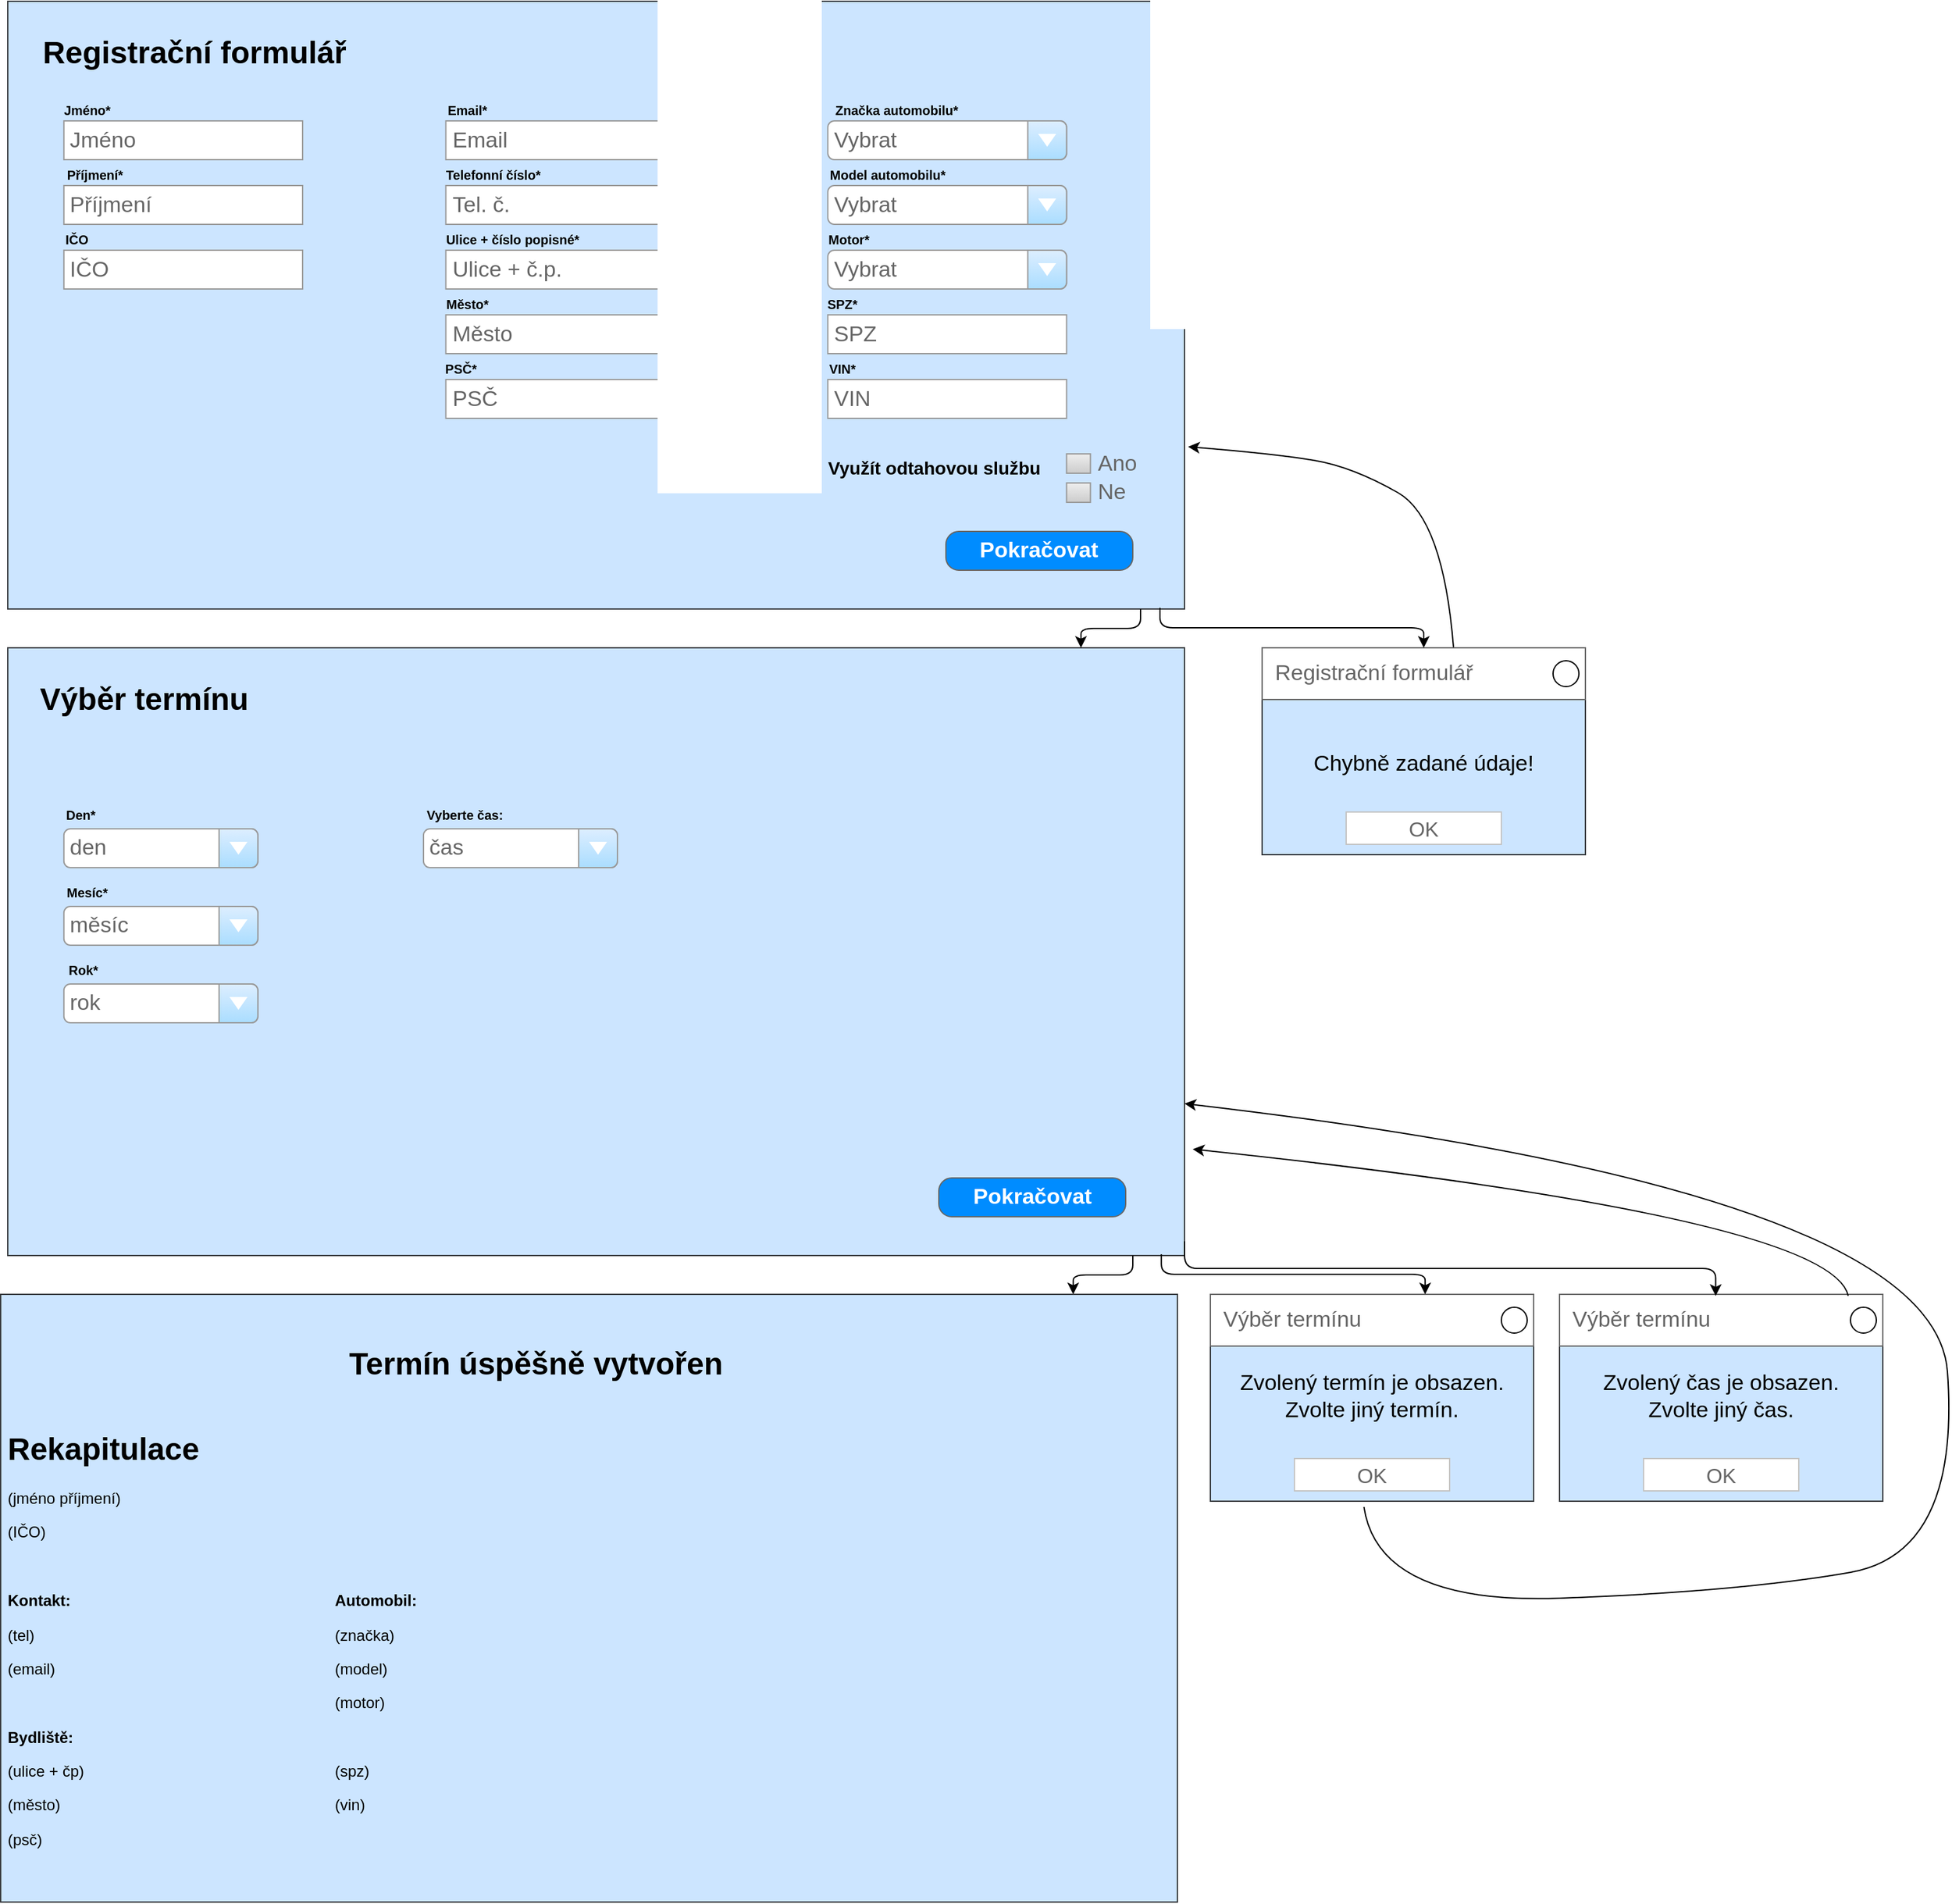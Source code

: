 <mxfile version="14.3.2" type="google"><diagram name="Page-1" id="f1b7ffb7-ca1e-a977-7cf5-a751b3c06c05"><mxGraphModel dx="1994" dy="1096" grid="1" gridSize="10" guides="1" tooltips="1" connect="1" arrows="1" fold="1" page="1" pageScale="1" pageWidth="826" pageHeight="1169" background="#ffffff" math="0" shadow="0"><root><mxCell id="0"/><mxCell id="1" parent="0"/><mxCell id="jVSOgmwILqjxl3LJgxCB-1" value="" style="rounded=0;whiteSpace=wrap;html=1;fillColor=#cce5ff;strokeColor=#36393d;" parent="1" vertex="1"><mxGeometry x="120" y="210" width="910" height="470" as="geometry"/></mxCell><mxCell id="cc8e-CcZLQFciwauHxZn-80" value="Jméno" style="strokeWidth=1;shadow=0;dashed=0;align=center;html=1;shape=mxgraph.mockup.forms.pwField;strokeColor=#999999;mainText=;align=left;fontColor=#666666;fontSize=17;spacingLeft=3;" parent="1" vertex="1"><mxGeometry x="163.399" y="302.5" width="184.615" height="30" as="geometry"/></mxCell><mxCell id="cc8e-CcZLQFciwauHxZn-83" value="Příjmení" style="strokeWidth=1;shadow=0;dashed=0;align=center;html=1;shape=mxgraph.mockup.forms.pwField;strokeColor=#999999;mainText=;align=left;fontColor=#666666;fontSize=17;spacingLeft=3;" parent="1" vertex="1"><mxGeometry x="163.399" y="352.5" width="184.615" height="30" as="geometry"/></mxCell><mxCell id="cc8e-CcZLQFciwauHxZn-84" value="IČO" style="strokeWidth=1;shadow=0;dashed=0;align=center;html=1;shape=mxgraph.mockup.forms.pwField;strokeColor=#999999;mainText=;align=left;fontColor=#666666;fontSize=17;spacingLeft=3;" parent="1" vertex="1"><mxGeometry x="163.399" y="402.5" width="184.615" height="30" as="geometry"/></mxCell><mxCell id="cc8e-CcZLQFciwauHxZn-86" value="Vybrat" style="strokeWidth=1;shadow=0;dashed=0;align=center;html=1;shape=mxgraph.mockup.forms.comboBox;strokeColor=#999999;fillColor=#ddeeff;align=left;fillColor2=#aaddff;mainText=;fontColor=#666666;fontSize=17;spacingLeft=3;" parent="1" vertex="1"><mxGeometry x="754.166" y="302.5" width="184.615" height="30" as="geometry"/></mxCell><mxCell id="cc8e-CcZLQFciwauHxZn-88" value="Vybrat" style="strokeWidth=1;shadow=0;dashed=0;align=center;html=1;shape=mxgraph.mockup.forms.comboBox;strokeColor=#999999;fillColor=#ddeeff;align=left;fillColor2=#aaddff;mainText=;fontColor=#666666;fontSize=17;spacingLeft=3;" parent="1" vertex="1"><mxGeometry x="754.166" y="352.5" width="184.615" height="30" as="geometry"/></mxCell><mxCell id="cc8e-CcZLQFciwauHxZn-89" value="Vybrat" style="strokeWidth=1;shadow=0;dashed=0;align=center;html=1;shape=mxgraph.mockup.forms.comboBox;strokeColor=#999999;fillColor=#ddeeff;align=left;fillColor2=#aaddff;mainText=;fontColor=#666666;fontSize=17;spacingLeft=3;" parent="1" vertex="1"><mxGeometry x="754.166" y="402.5" width="184.615" height="30" as="geometry"/></mxCell><mxCell id="cc8e-CcZLQFciwauHxZn-90" value="SPZ" style="strokeWidth=1;shadow=0;dashed=0;align=center;html=1;shape=mxgraph.mockup.forms.pwField;strokeColor=#999999;mainText=;align=left;fontColor=#666666;fontSize=17;spacingLeft=3;" parent="1" vertex="1"><mxGeometry x="754.166" y="452.5" width="184.615" height="30" as="geometry"/></mxCell><mxCell id="cc8e-CcZLQFciwauHxZn-91" value="VIN" style="strokeWidth=1;shadow=0;dashed=0;align=center;html=1;shape=mxgraph.mockup.forms.pwField;strokeColor=#999999;mainText=;align=left;fontColor=#666666;fontSize=17;spacingLeft=3;" parent="1" vertex="1"><mxGeometry x="754.166" y="502.5" width="184.615" height="30" as="geometry"/></mxCell><mxCell id="cc8e-CcZLQFciwauHxZn-92" value="Email" style="strokeWidth=1;shadow=0;dashed=0;align=center;html=1;shape=mxgraph.mockup.forms.pwField;strokeColor=#999999;mainText=;align=left;fontColor=#666666;fontSize=17;spacingLeft=3;" parent="1" vertex="1"><mxGeometry x="458.782" y="302.5" width="184.615" height="30" as="geometry"/></mxCell><mxCell id="cc8e-CcZLQFciwauHxZn-93" value="Tel. č." style="strokeWidth=1;shadow=0;dashed=0;align=center;html=1;shape=mxgraph.mockup.forms.pwField;strokeColor=#999999;mainText=;align=left;fontColor=#666666;fontSize=17;spacingLeft=3;" parent="1" vertex="1"><mxGeometry x="458.782" y="352.5" width="184.615" height="30" as="geometry"/></mxCell><mxCell id="cc8e-CcZLQFciwauHxZn-94" value="Ulice + č.p." style="strokeWidth=1;shadow=0;dashed=0;align=center;html=1;shape=mxgraph.mockup.forms.pwField;strokeColor=#999999;mainText=;align=left;fontColor=#666666;fontSize=17;spacingLeft=3;" parent="1" vertex="1"><mxGeometry x="458.782" y="402.5" width="184.615" height="30" as="geometry"/></mxCell><mxCell id="cc8e-CcZLQFciwauHxZn-95" value="Město" style="strokeWidth=1;shadow=0;dashed=0;align=center;html=1;shape=mxgraph.mockup.forms.pwField;strokeColor=#999999;mainText=;align=left;fontColor=#666666;fontSize=17;spacingLeft=3;" parent="1" vertex="1"><mxGeometry x="458.782" y="452.5" width="184.615" height="30" as="geometry"/></mxCell><mxCell id="cc8e-CcZLQFciwauHxZn-96" value="PSČ" style="strokeWidth=1;shadow=0;dashed=0;align=center;html=1;shape=mxgraph.mockup.forms.pwField;strokeColor=#999999;mainText=;align=left;fontColor=#666666;fontSize=17;spacingLeft=3;" parent="1" vertex="1"><mxGeometry x="458.782" y="502.5" width="184.615" height="30" as="geometry"/></mxCell><mxCell id="cc8e-CcZLQFciwauHxZn-107" value="Ano" style="strokeWidth=1;shadow=0;dashed=0;align=center;html=1;shape=mxgraph.mockup.forms.rrect;rSize=0;fillColor=#eeeeee;strokeColor=#999999;gradientColor=#cccccc;align=left;spacingLeft=4;fontSize=17;fontColor=#666666;labelPosition=right;" parent="1" vertex="1"><mxGeometry x="938.778" y="560" width="18.462" height="15" as="geometry"/></mxCell><mxCell id="cc8e-CcZLQFciwauHxZn-108" value="Ne" style="strokeWidth=1;shadow=0;dashed=0;align=center;html=1;shape=mxgraph.mockup.forms.rrect;rSize=0;fillColor=#eeeeee;strokeColor=#999999;gradientColor=#cccccc;align=left;spacingLeft=4;fontSize=17;fontColor=#666666;labelPosition=right;" parent="1" vertex="1"><mxGeometry x="938.778" y="582.5" width="18.462" height="15" as="geometry"/></mxCell><mxCell id="cc8e-CcZLQFciwauHxZn-134" value="Pokračovat" style="strokeWidth=1;shadow=0;dashed=0;align=center;html=1;shape=mxgraph.mockup.buttons.button;strokeColor=#666666;fontColor=#ffffff;mainText=;buttonStyle=round;fontSize=17;fontStyle=1;fillColor=#008cff;whiteSpace=wrap;" parent="1" vertex="1"><mxGeometry x="845.481" y="620" width="144.516" height="30" as="geometry"/></mxCell><mxCell id="cc8e-CcZLQFciwauHxZn-135" value="&lt;font style=&quot;font-size: 10px&quot;&gt;Jméno*&lt;/font&gt;" style="text;strokeColor=none;fillColor=none;html=1;fontSize=24;fontStyle=1;verticalAlign=middle;align=center;" parent="1" vertex="1"><mxGeometry x="151.09" y="280" width="60" height="20" as="geometry"/></mxCell><mxCell id="cc8e-CcZLQFciwauHxZn-136" value="&lt;font style=&quot;font-size: 10px&quot;&gt;Příjmení*&lt;/font&gt;" style="text;strokeColor=none;fillColor=none;html=1;fontSize=24;fontStyle=1;verticalAlign=middle;align=center;" parent="1" vertex="1"><mxGeometry x="151.09" y="330" width="71.54" height="20" as="geometry"/></mxCell><mxCell id="cc8e-CcZLQFciwauHxZn-137" value="&lt;font style=&quot;font-size: 10px&quot;&gt;IČO&lt;/font&gt;" style="text;strokeColor=none;fillColor=none;html=1;fontSize=24;fontStyle=1;verticalAlign=middle;align=center;" parent="1" vertex="1"><mxGeometry x="152.63" y="380" width="40" height="20" as="geometry"/></mxCell><mxCell id="cc8e-CcZLQFciwauHxZn-138" value="&lt;font style=&quot;font-size: 10px&quot;&gt;Email*&lt;/font&gt;" style="text;strokeColor=none;fillColor=none;html=1;fontSize=24;fontStyle=1;verticalAlign=middle;align=center;" parent="1" vertex="1"><mxGeometry x="450.32" y="280" width="50" height="20" as="geometry"/></mxCell><mxCell id="cc8e-CcZLQFciwauHxZn-139" value="&lt;font style=&quot;font-size: 10px&quot;&gt;Telefonní číslo*&lt;/font&gt;" style="text;strokeColor=none;fillColor=none;html=1;fontSize=24;fontStyle=1;verticalAlign=middle;align=center;" parent="1" vertex="1"><mxGeometry x="450.32" y="330" width="90" height="20" as="geometry"/></mxCell><mxCell id="cc8e-CcZLQFciwauHxZn-140" value="&lt;font style=&quot;font-size: 10px&quot;&gt;Ulice + číslo popisné*&lt;/font&gt;" style="text;strokeColor=none;fillColor=none;html=1;fontSize=24;fontStyle=1;verticalAlign=middle;align=center;" parent="1" vertex="1"><mxGeometry x="450.32" y="380" width="120" height="20" as="geometry"/></mxCell><mxCell id="cc8e-CcZLQFciwauHxZn-141" value="&lt;font style=&quot;font-size: 10px&quot;&gt;Město*&lt;/font&gt;" style="text;strokeColor=none;fillColor=none;html=1;fontSize=24;fontStyle=1;verticalAlign=middle;align=center;" parent="1" vertex="1"><mxGeometry x="450.32" y="430" width="50" height="20" as="geometry"/></mxCell><mxCell id="cc8e-CcZLQFciwauHxZn-142" value="&lt;font style=&quot;font-size: 10px&quot;&gt;PSČ*&lt;/font&gt;" style="text;strokeColor=none;fillColor=none;html=1;fontSize=24;fontStyle=1;verticalAlign=middle;align=center;" parent="1" vertex="1"><mxGeometry x="450.32" y="480" width="40" height="20" as="geometry"/></mxCell><mxCell id="cc8e-CcZLQFciwauHxZn-143" value="&lt;font style=&quot;font-size: 10px&quot;&gt;Značka automobilu*&lt;/font&gt;" style="text;strokeColor=none;fillColor=none;html=1;fontSize=24;fontStyle=1;verticalAlign=middle;align=center;" parent="1" vertex="1"><mxGeometry x="754.17" y="280" width="106.15" height="20" as="geometry"/></mxCell><mxCell id="cc8e-CcZLQFciwauHxZn-145" value="&lt;font style=&quot;font-size: 10px&quot;&gt;Model automobilu*&lt;/font&gt;" style="text;strokeColor=none;fillColor=none;html=1;fontSize=24;fontStyle=1;verticalAlign=middle;align=center;" parent="1" vertex="1"><mxGeometry x="740.32" y="330" width="120" height="20" as="geometry"/></mxCell><mxCell id="cc8e-CcZLQFciwauHxZn-146" value="&lt;font style=&quot;font-size: 10px&quot;&gt;Motor*&lt;/font&gt;" style="text;strokeColor=none;fillColor=none;html=1;fontSize=24;fontStyle=1;verticalAlign=middle;align=center;" parent="1" vertex="1"><mxGeometry x="740.32" y="380" width="60" height="20" as="geometry"/></mxCell><mxCell id="cc8e-CcZLQFciwauHxZn-181" value="&lt;font style=&quot;font-size: 10px&quot;&gt;SPZ*&lt;/font&gt;" style="text;strokeColor=none;fillColor=none;html=1;fontSize=24;fontStyle=1;verticalAlign=middle;align=center;" parent="1" vertex="1"><mxGeometry x="740.32" y="430" width="50" height="20" as="geometry"/></mxCell><mxCell id="cc8e-CcZLQFciwauHxZn-217" value="&lt;font style=&quot;font-size: 10px&quot;&gt;VIN*&lt;/font&gt;" style="text;strokeColor=none;fillColor=none;html=1;fontSize=24;fontStyle=1;verticalAlign=middle;align=center;" parent="1" vertex="1"><mxGeometry x="740.32" y="480" width="50" height="20" as="geometry"/></mxCell><mxCell id="cc8e-CcZLQFciwauHxZn-253" value="&lt;font style=&quot;font-size: 14px&quot;&gt;Využít odtahovou službu&lt;/font&gt;" style="text;strokeColor=none;fillColor=none;html=1;fontSize=24;fontStyle=1;verticalAlign=middle;align=center;" parent="1" vertex="1"><mxGeometry x="740.32" y="552.5" width="190.54" height="30" as="geometry"/></mxCell><mxCell id="cc8e-CcZLQFciwauHxZn-130" value="Registrační formulář" style="text;strokeColor=none;fillColor=none;html=1;fontSize=24;fontStyle=1;verticalAlign=middle;align=center;" parent="1" vertex="1"><mxGeometry x="140" y="230" width="248.91" height="40" as="geometry"/></mxCell><mxCell id="T079C8ujHMn3Rci5jsh6-1" value="" style="rounded=0;whiteSpace=wrap;html=1;fillColor=#cce5ff;strokeColor=#36393d;" vertex="1" parent="1"><mxGeometry x="120" y="710" width="910" height="470" as="geometry"/></mxCell><mxCell id="T079C8ujHMn3Rci5jsh6-2" value="Výběr termínu" style="text;strokeColor=none;fillColor=none;html=1;fontSize=24;fontStyle=1;verticalAlign=middle;align=center;" vertex="1" parent="1"><mxGeometry x="140" y="730" width="170" height="40" as="geometry"/></mxCell><mxCell id="T079C8ujHMn3Rci5jsh6-6" value="&lt;br&gt;&lt;br&gt;Chybně zadané údaje!" style="strokeWidth=1;shadow=0;dashed=0;align=center;html=1;shape=mxgraph.mockup.containers.rrect;rSize=0;strokeColor=#36393d;fontSize=17;verticalAlign=top;whiteSpace=wrap;fillColor=#cce5ff;spacingTop=32;" vertex="1" parent="1"><mxGeometry x="1090" y="710" width="250" height="160" as="geometry"/></mxCell><mxCell id="T079C8ujHMn3Rci5jsh6-7" value="Registrační formulář" style="strokeWidth=1;shadow=0;dashed=0;align=center;html=1;shape=mxgraph.mockup.containers.rrect;rSize=0;fontSize=17;fontColor=#666666;strokeColor=#666666;align=left;spacingLeft=8;fillColor=#ffffff;resizeWidth=1;" vertex="1" parent="T079C8ujHMn3Rci5jsh6-6"><mxGeometry width="250" height="40" relative="1" as="geometry"/></mxCell><mxCell id="T079C8ujHMn3Rci5jsh6-8" value="" style="shape=ellipse;resizable=0;fillColor=none;html=1;" vertex="1" parent="T079C8ujHMn3Rci5jsh6-7"><mxGeometry x="1" y="0.5" width="20" height="20" relative="1" as="geometry"><mxPoint x="-25" y="-10" as="offset"/></mxGeometry></mxCell><mxCell id="T079C8ujHMn3Rci5jsh6-9" value="OK" style="strokeWidth=1;shadow=0;dashed=0;align=center;html=1;shape=mxgraph.mockup.containers.rrect;rSize=0;fontSize=16;fontColor=#666666;strokeColor=#c4c4c4;resizable=0;whiteSpace=wrap;fillColor=#ffffff;" vertex="1" parent="T079C8ujHMn3Rci5jsh6-6"><mxGeometry x="0.5" y="1" width="120" height="25" relative="1" as="geometry"><mxPoint x="-60" y="-33" as="offset"/></mxGeometry></mxCell><mxCell id="T079C8ujHMn3Rci5jsh6-14" value="den" style="strokeWidth=1;shadow=0;dashed=0;align=center;html=1;shape=mxgraph.mockup.forms.comboBox;strokeColor=#999999;fillColor=#ddeeff;align=left;fillColor2=#aaddff;mainText=;fontColor=#666666;fontSize=17;spacingLeft=3;" vertex="1" parent="1"><mxGeometry x="163.4" y="850" width="150" height="30" as="geometry"/></mxCell><mxCell id="T079C8ujHMn3Rci5jsh6-15" value="měsíc" style="strokeWidth=1;shadow=0;dashed=0;align=center;html=1;shape=mxgraph.mockup.forms.comboBox;strokeColor=#999999;fillColor=#ddeeff;align=left;fillColor2=#aaddff;mainText=;fontColor=#666666;fontSize=17;spacingLeft=3;" vertex="1" parent="1"><mxGeometry x="163.4" y="910" width="150" height="30" as="geometry"/></mxCell><mxCell id="T079C8ujHMn3Rci5jsh6-16" value="rok" style="strokeWidth=1;shadow=0;dashed=0;align=center;html=1;shape=mxgraph.mockup.forms.comboBox;strokeColor=#999999;fillColor=#ddeeff;align=left;fillColor2=#aaddff;mainText=;fontColor=#666666;fontSize=17;spacingLeft=3;" vertex="1" parent="1"><mxGeometry x="163.4" y="970" width="150" height="30" as="geometry"/></mxCell><mxCell id="T079C8ujHMn3Rci5jsh6-17" value="&lt;font style=&quot;font-size: 10px&quot;&gt;Den*&lt;/font&gt;" style="text;strokeColor=none;fillColor=none;html=1;fontSize=24;fontStyle=1;verticalAlign=middle;align=center;" vertex="1" parent="1"><mxGeometry x="151.09" y="820" width="48.91" height="30" as="geometry"/></mxCell><mxCell id="T079C8ujHMn3Rci5jsh6-18" value="&lt;font style=&quot;font-size: 10px&quot;&gt;Mesíc*&lt;/font&gt;" style="text;strokeColor=none;fillColor=none;html=1;fontSize=24;fontStyle=1;verticalAlign=middle;align=center;" vertex="1" parent="1"><mxGeometry x="152.63" y="880" width="57.37" height="30" as="geometry"/></mxCell><mxCell id="T079C8ujHMn3Rci5jsh6-19" value="&lt;font style=&quot;font-size: 10px&quot;&gt;Rok*&lt;/font&gt;" style="text;strokeColor=none;fillColor=none;html=1;fontSize=24;fontStyle=1;verticalAlign=middle;align=center;" vertex="1" parent="1"><mxGeometry x="155.26" y="940" width="44.74" height="30" as="geometry"/></mxCell><mxCell id="T079C8ujHMn3Rci5jsh6-20" value="" style="edgeStyle=elbowEdgeStyle;elbow=vertical;endArrow=classic;html=1;entryX=0.912;entryY=0;entryDx=0;entryDy=0;entryPerimeter=0;" edge="1" parent="1" target="T079C8ujHMn3Rci5jsh6-1"><mxGeometry width="50" height="50" relative="1" as="geometry"><mxPoint x="996" y="680" as="sourcePoint"/><mxPoint x="910" y="780" as="targetPoint"/></mxGeometry></mxCell><mxCell id="T079C8ujHMn3Rci5jsh6-22" value="" style="edgeStyle=elbowEdgeStyle;elbow=vertical;endArrow=classic;html=1;" edge="1" parent="1" target="T079C8ujHMn3Rci5jsh6-7"><mxGeometry width="50" height="50" relative="1" as="geometry"><mxPoint x="1011" y="679" as="sourcePoint"/><mxPoint x="910" y="780" as="targetPoint"/></mxGeometry></mxCell><mxCell id="T079C8ujHMn3Rci5jsh6-23" value="" style="curved=1;endArrow=classic;html=1;exitX=0.592;exitY=-0.01;exitDx=0;exitDy=0;exitPerimeter=0;entryX=1.003;entryY=0.733;entryDx=0;entryDy=0;entryPerimeter=0;" edge="1" parent="1" source="T079C8ujHMn3Rci5jsh6-7" target="jVSOgmwILqjxl3LJgxCB-1"><mxGeometry width="50" height="50" relative="1" as="geometry"><mxPoint x="860" y="830" as="sourcePoint"/><mxPoint x="910" y="780" as="targetPoint"/><Array as="points"><mxPoint x="1230" y="610"/><mxPoint x="1160" y="570"/><mxPoint x="1100" y="560"/></Array></mxGeometry></mxCell><mxCell id="T079C8ujHMn3Rci5jsh6-24" value="Pokračovat" style="strokeWidth=1;shadow=0;dashed=0;align=center;html=1;shape=mxgraph.mockup.buttons.button;strokeColor=#666666;fontColor=#ffffff;mainText=;buttonStyle=round;fontSize=17;fontStyle=1;fillColor=#008cff;whiteSpace=wrap;" vertex="1" parent="1"><mxGeometry x="840.001" y="1120" width="144.516" height="30" as="geometry"/></mxCell><mxCell id="T079C8ujHMn3Rci5jsh6-25" value="&lt;br&gt;Zvolený termín je obsazen.&lt;br&gt;Zvolte jiný termín." style="strokeWidth=1;shadow=0;dashed=0;align=center;html=1;shape=mxgraph.mockup.containers.rrect;rSize=0;strokeColor=#36393d;fontSize=17;verticalAlign=top;whiteSpace=wrap;fillColor=#cce5ff;spacingTop=32;" vertex="1" parent="1"><mxGeometry x="1050" y="1210" width="250" height="160" as="geometry"/></mxCell><mxCell id="T079C8ujHMn3Rci5jsh6-26" value="Výběr termínu" style="strokeWidth=1;shadow=0;dashed=0;align=center;html=1;shape=mxgraph.mockup.containers.rrect;rSize=0;fontSize=17;fontColor=#666666;strokeColor=#666666;align=left;spacingLeft=8;fillColor=#ffffff;resizeWidth=1;" vertex="1" parent="T079C8ujHMn3Rci5jsh6-25"><mxGeometry width="250" height="40" relative="1" as="geometry"/></mxCell><mxCell id="T079C8ujHMn3Rci5jsh6-27" value="" style="shape=ellipse;resizable=0;fillColor=none;html=1;" vertex="1" parent="T079C8ujHMn3Rci5jsh6-26"><mxGeometry x="1" y="0.5" width="20" height="20" relative="1" as="geometry"><mxPoint x="-25" y="-10" as="offset"/></mxGeometry></mxCell><mxCell id="T079C8ujHMn3Rci5jsh6-28" value="OK" style="strokeWidth=1;shadow=0;dashed=0;align=center;html=1;shape=mxgraph.mockup.containers.rrect;rSize=0;fontSize=16;fontColor=#666666;strokeColor=#c4c4c4;resizable=0;whiteSpace=wrap;fillColor=#ffffff;" vertex="1" parent="T079C8ujHMn3Rci5jsh6-25"><mxGeometry x="0.5" y="1" width="120" height="25" relative="1" as="geometry"><mxPoint x="-60" y="-33" as="offset"/></mxGeometry></mxCell><mxCell id="T079C8ujHMn3Rci5jsh6-38" value="" style="edgeStyle=elbowEdgeStyle;elbow=vertical;endArrow=classic;html=1;entryX=0.912;entryY=0;entryDx=0;entryDy=0;entryPerimeter=0;" edge="1" parent="1"><mxGeometry width="50" height="50" relative="1" as="geometry"><mxPoint x="990" y="1180" as="sourcePoint"/><mxPoint x="943.92" y="1210" as="targetPoint"/></mxGeometry></mxCell><mxCell id="T079C8ujHMn3Rci5jsh6-39" value="" style="edgeStyle=elbowEdgeStyle;elbow=vertical;endArrow=classic;html=1;" edge="1" parent="1"><mxGeometry width="50" height="50" relative="1" as="geometry"><mxPoint x="1012.08" y="1179" as="sourcePoint"/><mxPoint x="1216.08" y="1210" as="targetPoint"/></mxGeometry></mxCell><mxCell id="T079C8ujHMn3Rci5jsh6-45" value="&lt;br&gt;Zvolený čas je obsazen.&lt;br&gt;Zvolte jiný čas." style="strokeWidth=1;shadow=0;dashed=0;align=center;html=1;shape=mxgraph.mockup.containers.rrect;rSize=0;strokeColor=#36393d;fontSize=17;verticalAlign=top;whiteSpace=wrap;fillColor=#cce5ff;spacingTop=32;" vertex="1" parent="1"><mxGeometry x="1320" y="1210" width="250" height="160" as="geometry"/></mxCell><mxCell id="T079C8ujHMn3Rci5jsh6-46" value="Výběr termínu" style="strokeWidth=1;shadow=0;dashed=0;align=center;html=1;shape=mxgraph.mockup.containers.rrect;rSize=0;fontSize=17;fontColor=#666666;strokeColor=#666666;align=left;spacingLeft=8;fillColor=#ffffff;resizeWidth=1;" vertex="1" parent="T079C8ujHMn3Rci5jsh6-45"><mxGeometry width="250" height="40" relative="1" as="geometry"/></mxCell><mxCell id="T079C8ujHMn3Rci5jsh6-47" value="" style="shape=ellipse;resizable=0;fillColor=none;html=1;" vertex="1" parent="T079C8ujHMn3Rci5jsh6-46"><mxGeometry x="1" y="0.5" width="20" height="20" relative="1" as="geometry"><mxPoint x="-25" y="-10" as="offset"/></mxGeometry></mxCell><mxCell id="T079C8ujHMn3Rci5jsh6-48" value="OK" style="strokeWidth=1;shadow=0;dashed=0;align=center;html=1;shape=mxgraph.mockup.containers.rrect;rSize=0;fontSize=16;fontColor=#666666;strokeColor=#c4c4c4;resizable=0;whiteSpace=wrap;fillColor=#ffffff;" vertex="1" parent="T079C8ujHMn3Rci5jsh6-45"><mxGeometry x="0.5" y="1" width="120" height="25" relative="1" as="geometry"><mxPoint x="-60" y="-33" as="offset"/></mxGeometry></mxCell><mxCell id="T079C8ujHMn3Rci5jsh6-52" value="" style="rounded=0;whiteSpace=wrap;html=1;fillColor=#cce5ff;strokeColor=#36393d;" vertex="1" parent="1"><mxGeometry x="114.52" y="1210" width="910" height="470" as="geometry"/></mxCell><mxCell id="T079C8ujHMn3Rci5jsh6-53" value="Termín úspěšně vytvořen" style="text;strokeColor=none;fillColor=none;html=1;fontSize=24;fontStyle=1;verticalAlign=middle;align=center;" vertex="1" parent="1"><mxGeometry x="457.92" y="1244" width="140" height="40" as="geometry"/></mxCell><mxCell id="T079C8ujHMn3Rci5jsh6-58" value="&lt;h1&gt;Rekapitulace&lt;/h1&gt;&lt;p&gt;(jméno příjmení)&lt;/p&gt;&lt;p&gt;(IČO)&lt;/p&gt;&lt;p&gt;&lt;br&gt;&lt;/p&gt;&lt;p&gt;&lt;b&gt;Kontakt:&lt;/b&gt;&lt;/p&gt;&lt;p&gt;(tel)&lt;/p&gt;&lt;p&gt;(email)&lt;/p&gt;&lt;p&gt;&lt;br&gt;&lt;/p&gt;&lt;p&gt;&lt;b&gt;Bydliště:&lt;/b&gt;&lt;/p&gt;&lt;p&gt;(ulice + čp)&lt;/p&gt;&lt;p&gt;(město)&lt;/p&gt;&lt;p&gt;(psč)&lt;/p&gt;" style="text;html=1;strokeColor=none;fillColor=none;spacing=5;spacingTop=-20;whiteSpace=wrap;overflow=hidden;rounded=0;" vertex="1" parent="1"><mxGeometry x="114.52" y="1310" width="440" height="350" as="geometry"/></mxCell><mxCell id="T079C8ujHMn3Rci5jsh6-60" value="&lt;h1&gt;&lt;br&gt;&lt;/h1&gt;&lt;p&gt;&lt;br&gt;&lt;/p&gt;&lt;p&gt;&lt;br&gt;&lt;/p&gt;&lt;p&gt;&lt;br&gt;&lt;/p&gt;&lt;p&gt;&lt;b&gt;Automobil:&lt;/b&gt;&lt;/p&gt;&lt;p&gt;(značka)&lt;/p&gt;&lt;p&gt;(model)&lt;/p&gt;&lt;p&gt;(motor)&lt;/p&gt;&lt;p&gt;&lt;br&gt;&lt;/p&gt;&lt;p&gt;(spz)&lt;/p&gt;&lt;p&gt;(vin)&lt;/p&gt;&lt;p&gt;&lt;br&gt;&lt;/p&gt;" style="text;html=1;strokeColor=none;fillColor=none;spacing=5;spacingTop=-20;whiteSpace=wrap;overflow=hidden;rounded=0;" vertex="1" parent="1"><mxGeometry x="367.52" y="1310" width="440" height="350" as="geometry"/></mxCell><mxCell id="T079C8ujHMn3Rci5jsh6-61" value="čas" style="strokeWidth=1;shadow=0;dashed=0;align=center;html=1;shape=mxgraph.mockup.forms.comboBox;strokeColor=#999999;fillColor=#ddeeff;align=left;fillColor2=#aaddff;mainText=;fontColor=#666666;fontSize=17;spacingLeft=3;" vertex="1" parent="1"><mxGeometry x="441.48" y="850" width="150" height="30" as="geometry"/></mxCell><mxCell id="T079C8ujHMn3Rci5jsh6-62" value="&lt;font style=&quot;font-size: 10px&quot;&gt;Vyberte čas:&lt;/font&gt;" style="text;strokeColor=none;fillColor=none;html=1;fontSize=24;fontStyle=1;verticalAlign=middle;align=center;" vertex="1" parent="1"><mxGeometry x="429.17" y="820" width="87.37" height="30" as="geometry"/></mxCell><mxCell id="T079C8ujHMn3Rci5jsh6-64" value="" style="edgeStyle=elbowEdgeStyle;elbow=vertical;endArrow=classic;html=1;entryX=0.483;entryY=0.03;entryDx=0;entryDy=0;entryPerimeter=0;" edge="1" parent="1" target="T079C8ujHMn3Rci5jsh6-46"><mxGeometry width="50" height="50" relative="1" as="geometry"><mxPoint x="1030" y="1169" as="sourcePoint"/><mxPoint x="1234" y="1200" as="targetPoint"/></mxGeometry></mxCell><mxCell id="T079C8ujHMn3Rci5jsh6-65" value="" style="curved=1;endArrow=classic;html=1;entryX=1;entryY=0.75;entryDx=0;entryDy=0;exitX=0.475;exitY=1.028;exitDx=0;exitDy=0;exitPerimeter=0;" edge="1" parent="1" source="T079C8ujHMn3Rci5jsh6-25" target="T079C8ujHMn3Rci5jsh6-1"><mxGeometry width="50" height="50" relative="1" as="geometry"><mxPoint x="1130" y="1450" as="sourcePoint"/><mxPoint x="1110" y="1300" as="targetPoint"/><Array as="points"><mxPoint x="1180" y="1450"/><mxPoint x="1460" y="1440"/><mxPoint x="1630" y="1410"/><mxPoint x="1610" y="1130"/></Array></mxGeometry></mxCell><mxCell id="T079C8ujHMn3Rci5jsh6-66" value="" style="curved=1;endArrow=classic;html=1;entryX=1.007;entryY=0.825;entryDx=0;entryDy=0;entryPerimeter=0;exitX=0.893;exitY=0.03;exitDx=0;exitDy=0;exitPerimeter=0;" edge="1" parent="1" source="T079C8ujHMn3Rci5jsh6-46" target="T079C8ujHMn3Rci5jsh6-1"><mxGeometry width="50" height="50" relative="1" as="geometry"><mxPoint x="1540" y="1200" as="sourcePoint"/><mxPoint x="1110" y="1300" as="targetPoint"/><Array as="points"><mxPoint x="1530" y="1150"/></Array></mxGeometry></mxCell></root></mxGraphModel></diagram></mxfile>